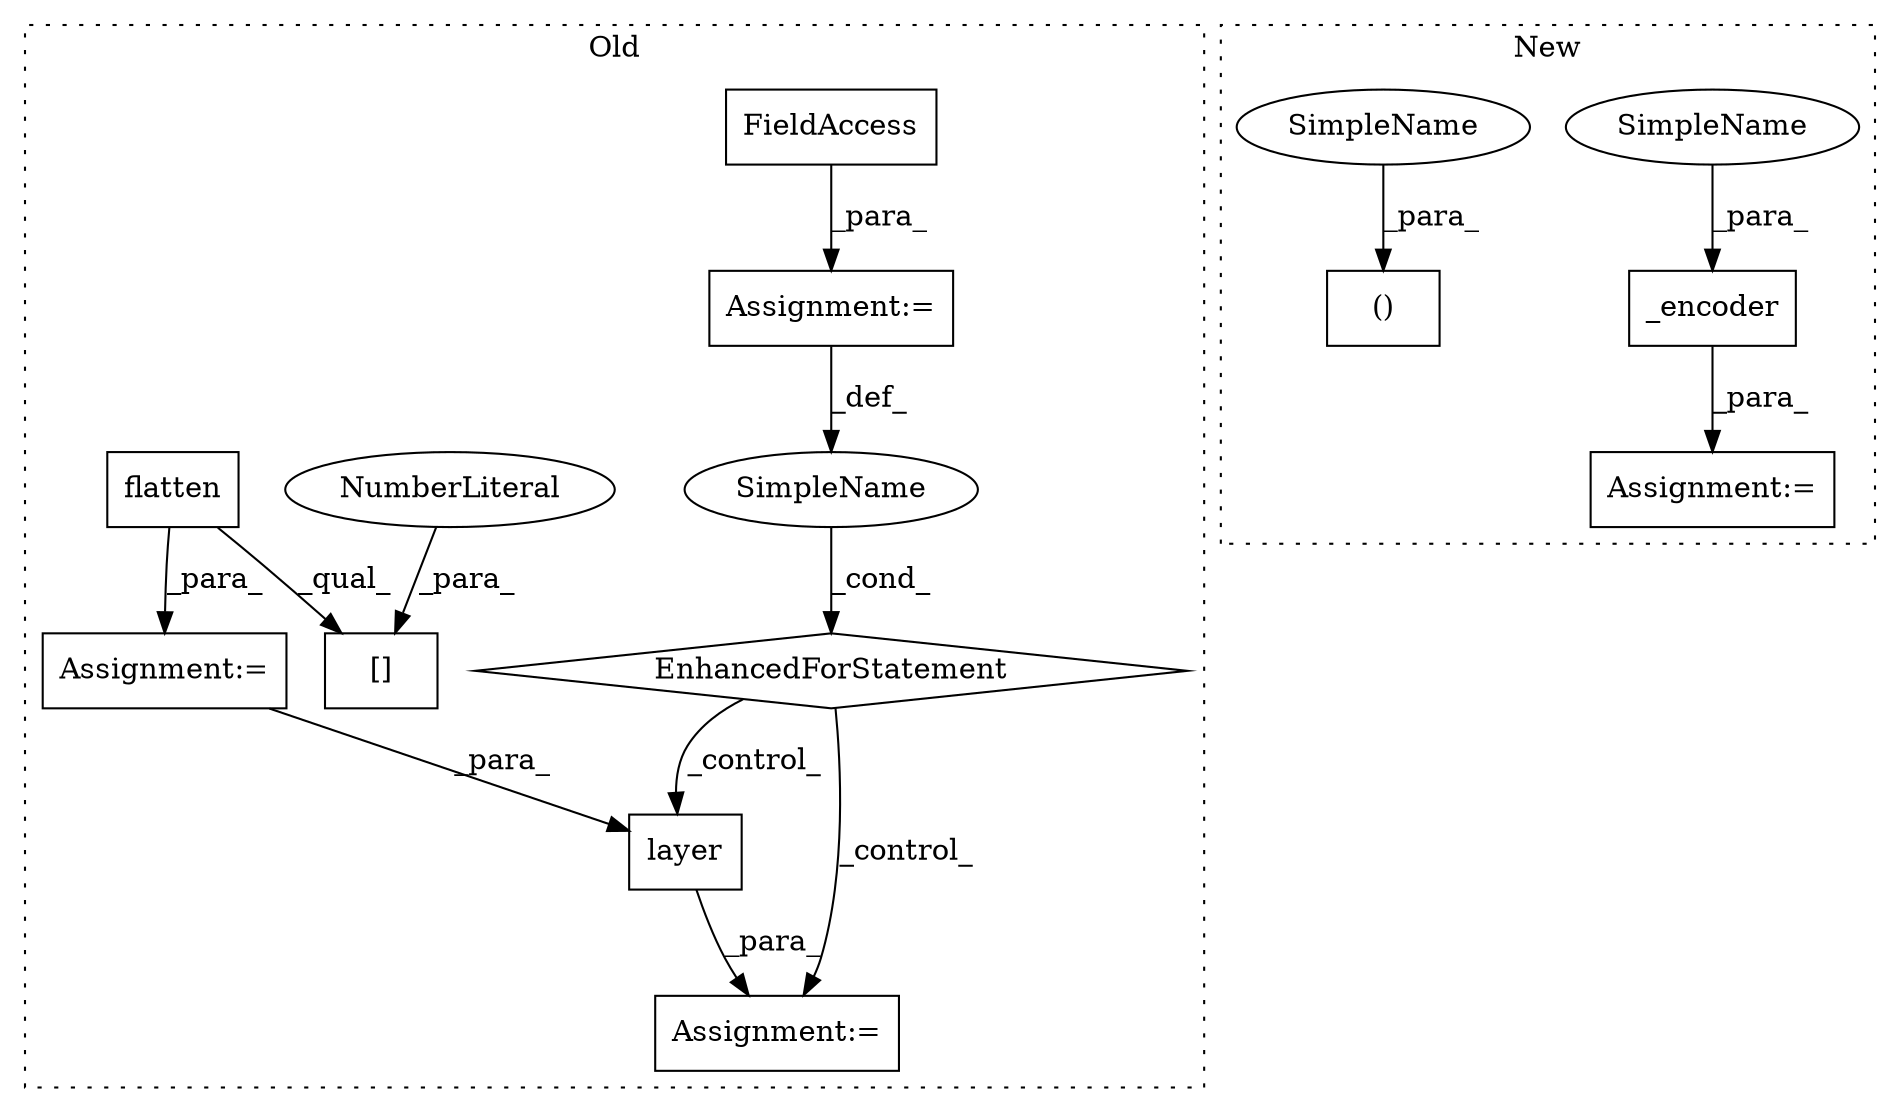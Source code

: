 digraph G {
subgraph cluster0 {
1 [label="flatten" a="32" s="1434,1453" l="8,1" shape="box"];
3 [label="layer" a="32" s="1633,1645" l="6,1" shape="box"];
4 [label="SimpleName" a="42" s="1581" l="5" shape="ellipse"];
5 [label="EnhancedForStatement" a="70" s="1524,1616" l="53,2" shape="diamond"];
8 [label="Assignment:=" a="7" s="1524,1616" l="53,2" shape="box"];
9 [label="FieldAccess" a="22" s="1589" l="27" shape="box"];
10 [label="Assignment:=" a="7" s="1489" l="1" shape="box"];
11 [label="[]" a="2" s="1418,1456" l="37,1" shape="box"];
12 [label="NumberLiteral" a="34" s="1455" l="1" shape="ellipse"];
13 [label="Assignment:=" a="7" s="1632" l="1" shape="box"];
label = "Old";
style="dotted";
}
subgraph cluster1 {
2 [label="_encoder" a="32" s="1335,1379" l="9,1" shape="box"];
6 [label="()" a="106" s="1444" l="54" shape="box"];
7 [label="Assignment:=" a="7" s="1328" l="2" shape="box"];
14 [label="SimpleName" a="42" s="1366" l="13" shape="ellipse"];
15 [label="SimpleName" a="42" s="1485" l="13" shape="ellipse"];
label = "New";
style="dotted";
}
1 -> 11 [label="_qual_"];
1 -> 10 [label="_para_"];
2 -> 7 [label="_para_"];
3 -> 13 [label="_para_"];
4 -> 5 [label="_cond_"];
5 -> 3 [label="_control_"];
5 -> 13 [label="_control_"];
8 -> 4 [label="_def_"];
9 -> 8 [label="_para_"];
10 -> 3 [label="_para_"];
12 -> 11 [label="_para_"];
14 -> 2 [label="_para_"];
15 -> 6 [label="_para_"];
}